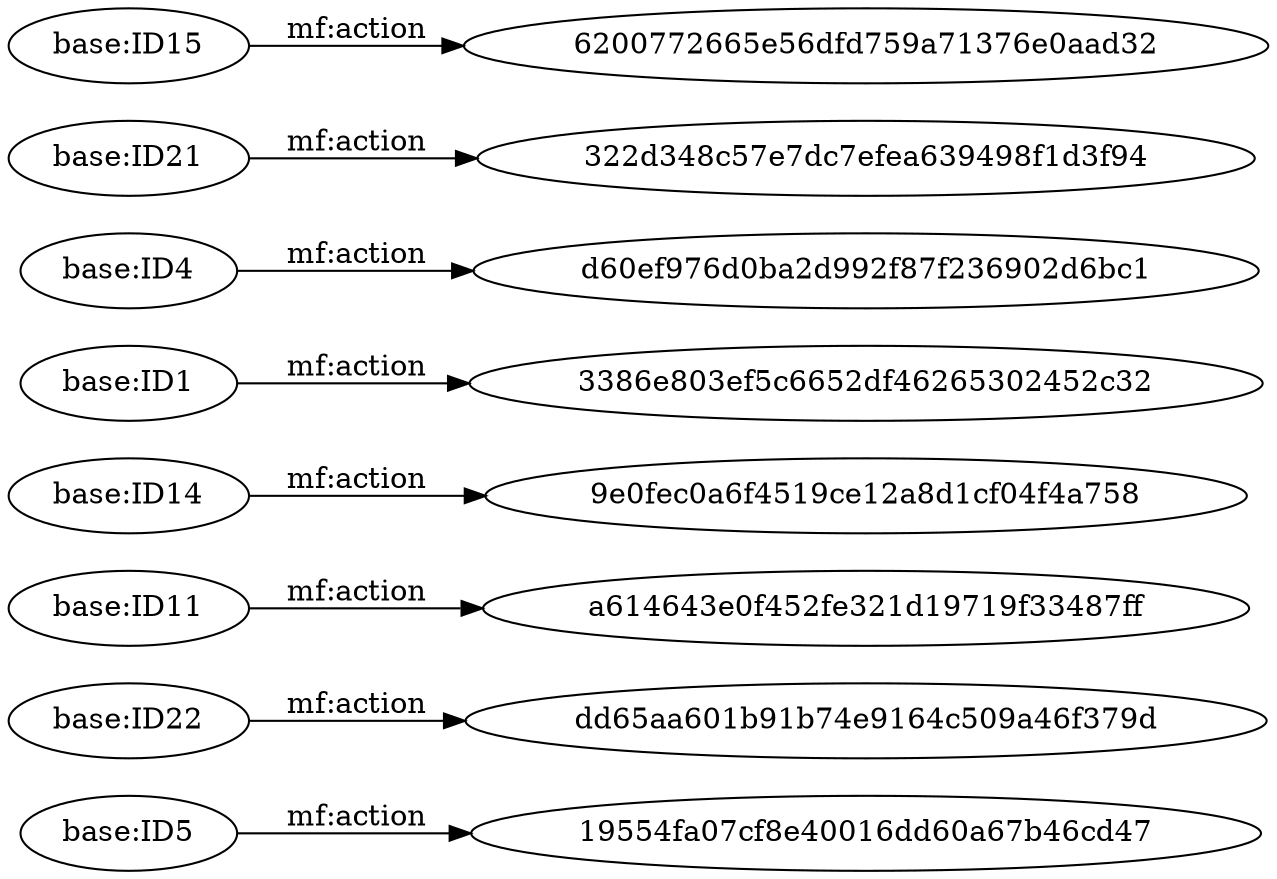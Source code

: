digraph ar2dtool_diagram { 
rankdir=LR;
size="1501"
	"base:ID5" -> "19554fa07cf8e40016dd60a67b46cd47" [ label = "mf:action" ];
	"base:ID22" -> "dd65aa601b91b74e9164c509a46f379d" [ label = "mf:action" ];
	"base:ID11" -> "a614643e0f452fe321d19719f33487ff" [ label = "mf:action" ];
	"base:ID14" -> "9e0fec0a6f4519ce12a8d1cf04f4a758" [ label = "mf:action" ];
	"base:ID1" -> "3386e803ef5c6652df46265302452c32" [ label = "mf:action" ];
	"base:ID4" -> "d60ef976d0ba2d992f87f236902d6bc1" [ label = "mf:action" ];
	"base:ID21" -> "322d348c57e7dc7efea639498f1d3f94" [ label = "mf:action" ];
	"base:ID15" -> "6200772665e56dfd759a71376e0aad32" [ label = "mf:action" ];

}
